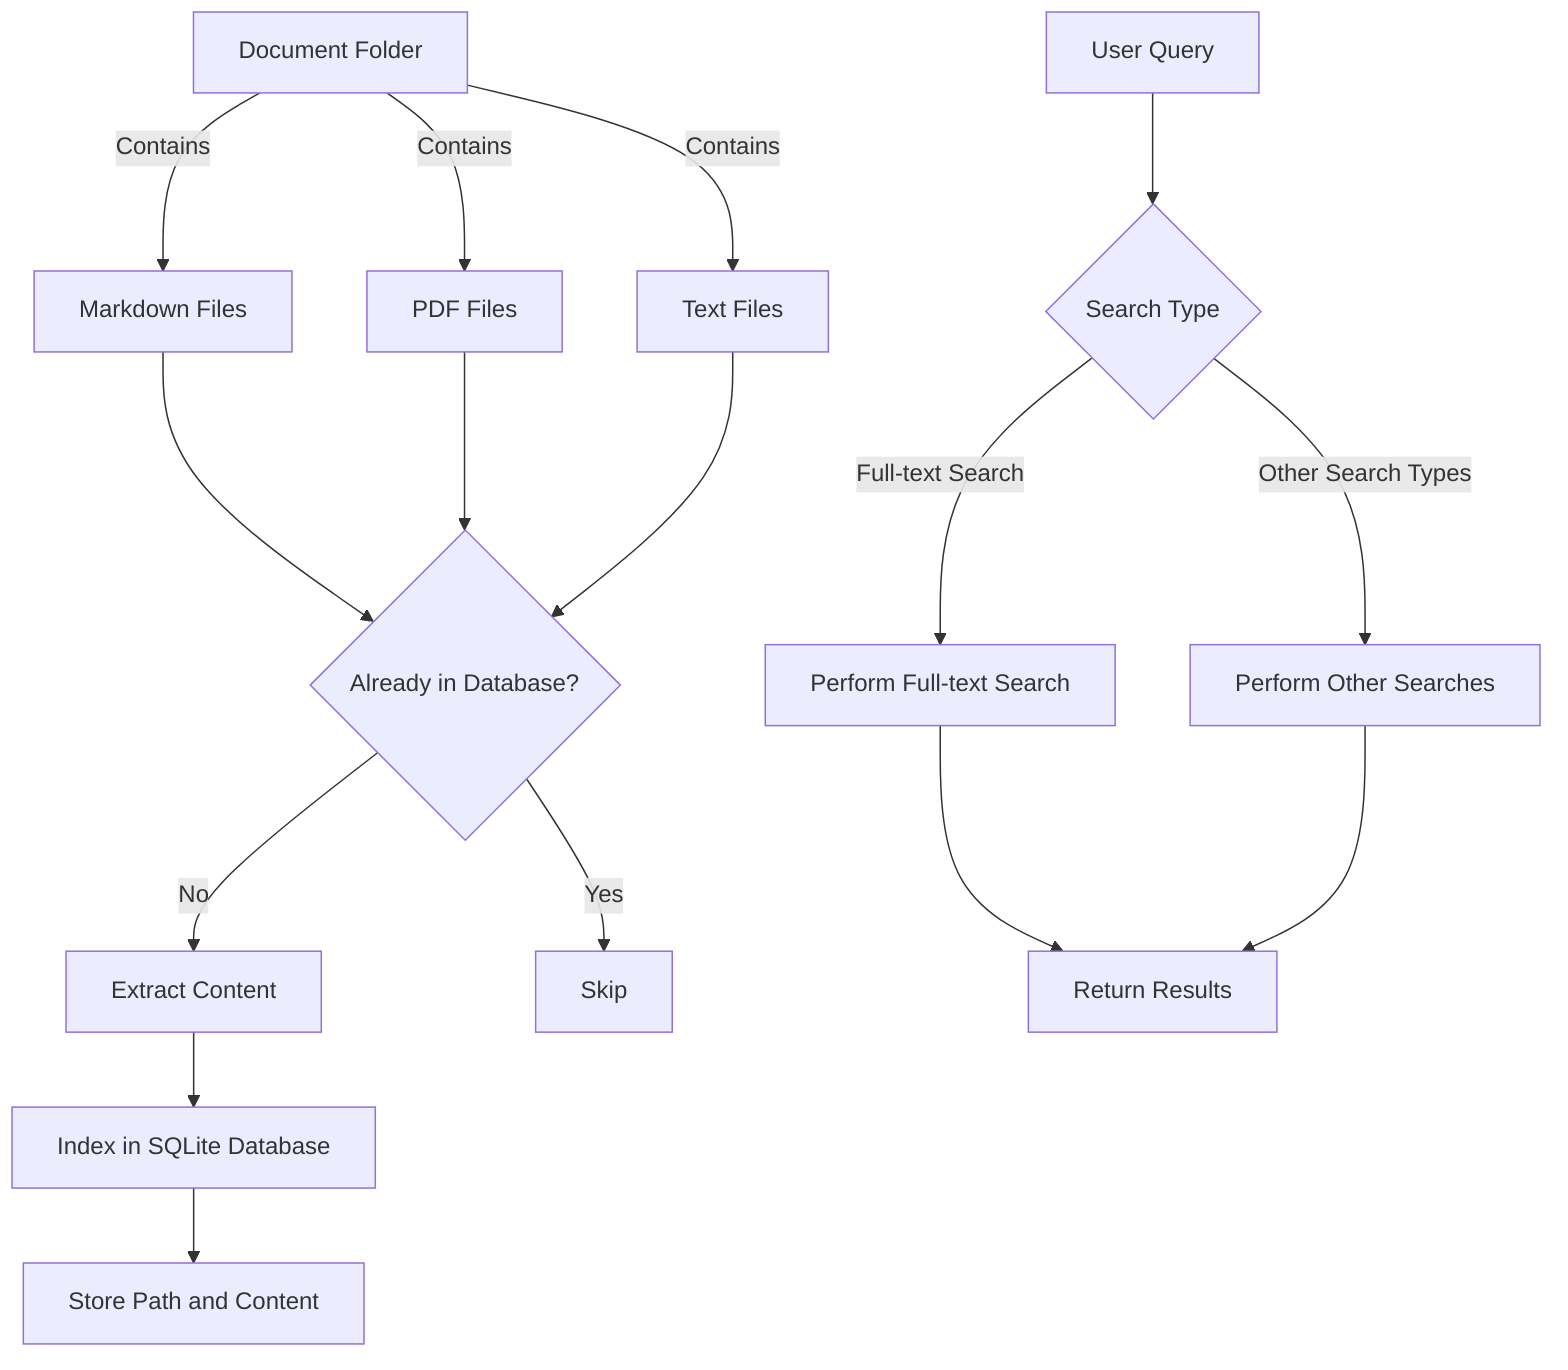 graph TD
    A[Document Folder] -->|Contains| B[Markdown Files]
    A -->|Contains| C[PDF Files]
    A -->|Contains| D[Text Files]
    
    B --> E{Already in Database?}
    C --> E
    D --> E
    
    E -->|No| F[Extract Content]
    E -->|Yes| G[Skip]
    
    F --> H[Index in SQLite Database]
    H --> I[Store Path and Content]
    
    J[User Query] --> K{Search Type}
    K -->|Full-text Search| L[Perform Full-text Search]
    K -->|Other Search Types| M[Perform Other Searches]
    
    L --> N[Return Results]
    M --> N